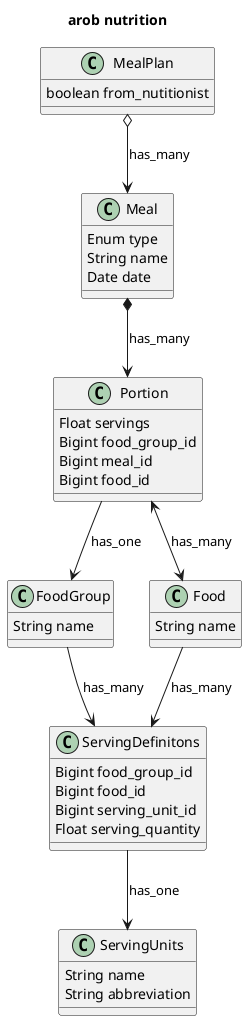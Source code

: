 @startuml arob nutrition

title arob nutrition


class MealPlan {
  boolean from_nutitionist
}

class Meal {
  Enum type
  String name
  Date date
}

class FoodGroup {
  String name
}

class Food {
  String name
}

class Portion {
  Float servings
  Bigint food_group_id
  Bigint meal_id
  Bigint food_id
}

class ServingDefinitons {
  Bigint food_group_id
  Bigint food_id
  Bigint serving_unit_id
  Float serving_quantity
}

class ServingUnits {
  String name
  String abbreviation
}


Meal  *--> Portion : has_many
Portion --> FoodGroup : has_one
Portion <--> Food : has_many
Food --> ServingDefinitons : has_many
FoodGroup --> ServingDefinitons : has_many
ServingDefinitons --> ServingUnits : has_one

MealPlan o--> Meal : has_many

@enduml

